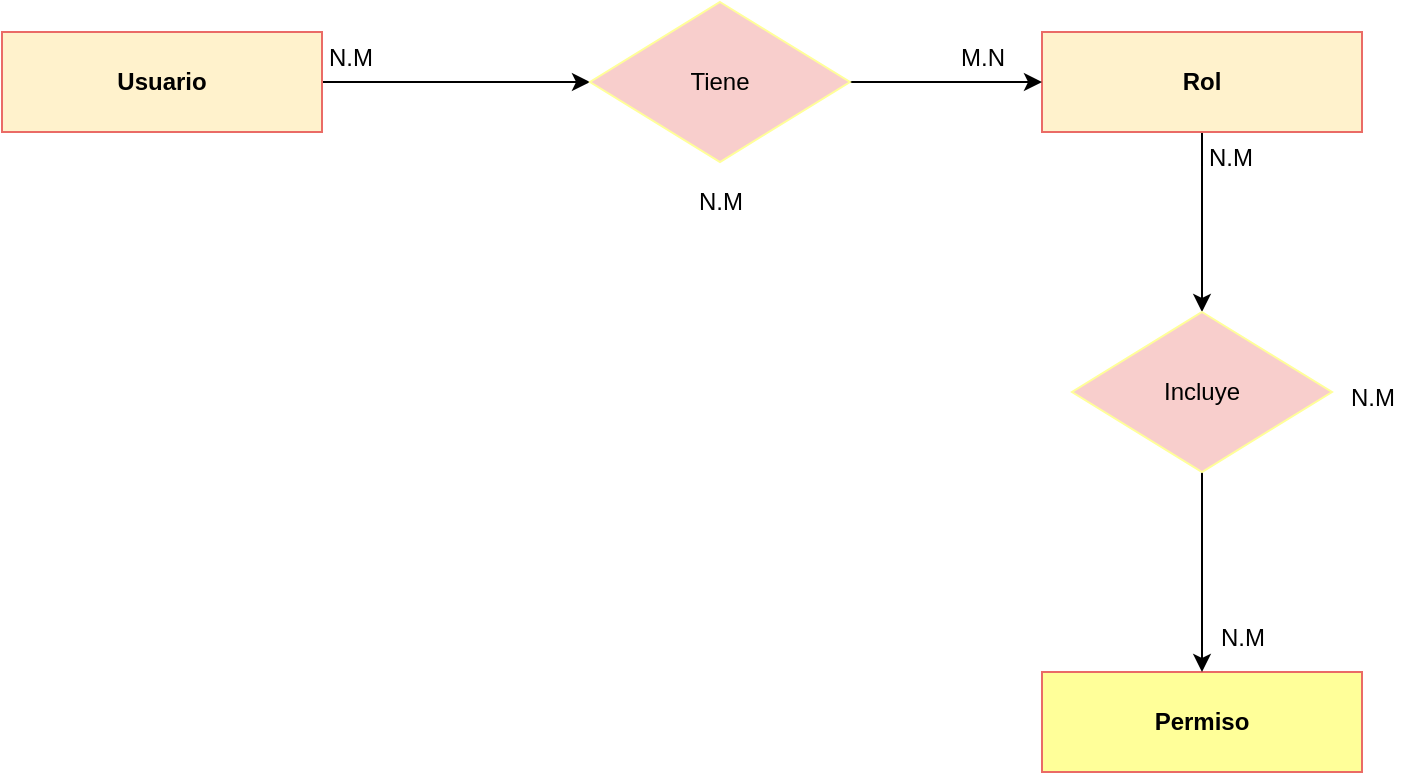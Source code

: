 <mxfile version="26.0.16">
  <diagram name="Página-1" id="NvXGu0LL23RdIBb6cHA3">
    <mxGraphModel dx="1372" dy="635" grid="1" gridSize="10" guides="1" tooltips="1" connect="1" arrows="1" fold="1" page="1" pageScale="1" pageWidth="827" pageHeight="1169" math="0" shadow="0">
      <root>
        <mxCell id="0" />
        <mxCell id="1" parent="0" />
        <mxCell id="oVRG8Wv2bnwbLluUMukV-6" style="edgeStyle=orthogonalEdgeStyle;rounded=0;orthogonalLoop=1;jettySize=auto;html=1;exitX=1;exitY=0.5;exitDx=0;exitDy=0;entryX=0;entryY=0.5;entryDx=0;entryDy=0;" edge="1" parent="1" source="oVRG8Wv2bnwbLluUMukV-1" target="oVRG8Wv2bnwbLluUMukV-4">
          <mxGeometry relative="1" as="geometry" />
        </mxCell>
        <mxCell id="oVRG8Wv2bnwbLluUMukV-1" value="&lt;b&gt;Usuario&lt;/b&gt;" style="rounded=0;whiteSpace=wrap;html=1;fillColor=#fff2cc;strokeColor=#EA6B66;" vertex="1" parent="1">
          <mxGeometry x="-10" y="170" width="160" height="50" as="geometry" />
        </mxCell>
        <mxCell id="oVRG8Wv2bnwbLluUMukV-10" style="edgeStyle=orthogonalEdgeStyle;rounded=0;orthogonalLoop=1;jettySize=auto;html=1;exitX=0.5;exitY=1;exitDx=0;exitDy=0;entryX=0.5;entryY=0;entryDx=0;entryDy=0;" edge="1" parent="1" source="oVRG8Wv2bnwbLluUMukV-2" target="oVRG8Wv2bnwbLluUMukV-5">
          <mxGeometry relative="1" as="geometry" />
        </mxCell>
        <mxCell id="oVRG8Wv2bnwbLluUMukV-2" value="&lt;b&gt;Rol&lt;/b&gt;" style="rounded=0;whiteSpace=wrap;html=1;fillColor=#fff2cc;strokeColor=#EA6B66;" vertex="1" parent="1">
          <mxGeometry x="510" y="170" width="160" height="50" as="geometry" />
        </mxCell>
        <mxCell id="oVRG8Wv2bnwbLluUMukV-3" value="&lt;b&gt;Permiso&lt;/b&gt;" style="rounded=0;whiteSpace=wrap;html=1;fillColor=#FFFF99;strokeColor=#EA6B66;" vertex="1" parent="1">
          <mxGeometry x="510" y="490" width="160" height="50" as="geometry" />
        </mxCell>
        <mxCell id="oVRG8Wv2bnwbLluUMukV-7" style="edgeStyle=orthogonalEdgeStyle;rounded=0;orthogonalLoop=1;jettySize=auto;html=1;exitX=1;exitY=0.5;exitDx=0;exitDy=0;" edge="1" parent="1" source="oVRG8Wv2bnwbLluUMukV-4" target="oVRG8Wv2bnwbLluUMukV-2">
          <mxGeometry relative="1" as="geometry" />
        </mxCell>
        <mxCell id="oVRG8Wv2bnwbLluUMukV-4" value="Tiene" style="rhombus;whiteSpace=wrap;html=1;fillColor=#f8cecc;strokeColor=#FFFF99;" vertex="1" parent="1">
          <mxGeometry x="284" y="155" width="130" height="80" as="geometry" />
        </mxCell>
        <mxCell id="oVRG8Wv2bnwbLluUMukV-11" style="edgeStyle=orthogonalEdgeStyle;rounded=0;orthogonalLoop=1;jettySize=auto;html=1;exitX=0.5;exitY=1;exitDx=0;exitDy=0;entryX=0.5;entryY=0;entryDx=0;entryDy=0;" edge="1" parent="1" source="oVRG8Wv2bnwbLluUMukV-5" target="oVRG8Wv2bnwbLluUMukV-3">
          <mxGeometry relative="1" as="geometry" />
        </mxCell>
        <mxCell id="oVRG8Wv2bnwbLluUMukV-5" value="Incluye" style="rhombus;whiteSpace=wrap;html=1;fillColor=#f8cecc;strokeColor=#FFFF99;" vertex="1" parent="1">
          <mxGeometry x="525" y="310" width="130" height="80" as="geometry" />
        </mxCell>
        <mxCell id="oVRG8Wv2bnwbLluUMukV-8" value="N.M" style="text;html=1;align=center;verticalAlign=middle;resizable=0;points=[];autosize=1;strokeColor=none;fillColor=none;" vertex="1" parent="1">
          <mxGeometry x="139" y="168" width="50" height="30" as="geometry" />
        </mxCell>
        <mxCell id="oVRG8Wv2bnwbLluUMukV-9" value="M.N" style="text;html=1;align=center;verticalAlign=middle;resizable=0;points=[];autosize=1;strokeColor=none;fillColor=none;" vertex="1" parent="1">
          <mxGeometry x="455" y="168" width="50" height="30" as="geometry" />
        </mxCell>
        <mxCell id="oVRG8Wv2bnwbLluUMukV-12" value="N.M" style="text;html=1;align=center;verticalAlign=middle;resizable=0;points=[];autosize=1;strokeColor=none;fillColor=none;" vertex="1" parent="1">
          <mxGeometry x="579" y="218" width="50" height="30" as="geometry" />
        </mxCell>
        <mxCell id="oVRG8Wv2bnwbLluUMukV-13" value="N.M" style="text;html=1;align=center;verticalAlign=middle;resizable=0;points=[];autosize=1;strokeColor=none;fillColor=none;" vertex="1" parent="1">
          <mxGeometry x="585" y="458" width="50" height="30" as="geometry" />
        </mxCell>
        <mxCell id="oVRG8Wv2bnwbLluUMukV-17" value="N.M" style="text;html=1;align=center;verticalAlign=middle;resizable=0;points=[];autosize=1;strokeColor=none;fillColor=none;" vertex="1" parent="1">
          <mxGeometry x="650" y="338" width="50" height="30" as="geometry" />
        </mxCell>
        <mxCell id="oVRG8Wv2bnwbLluUMukV-18" value="N.M" style="text;html=1;align=center;verticalAlign=middle;resizable=0;points=[];autosize=1;strokeColor=none;fillColor=none;" vertex="1" parent="1">
          <mxGeometry x="324" y="240" width="50" height="30" as="geometry" />
        </mxCell>
      </root>
    </mxGraphModel>
  </diagram>
</mxfile>
